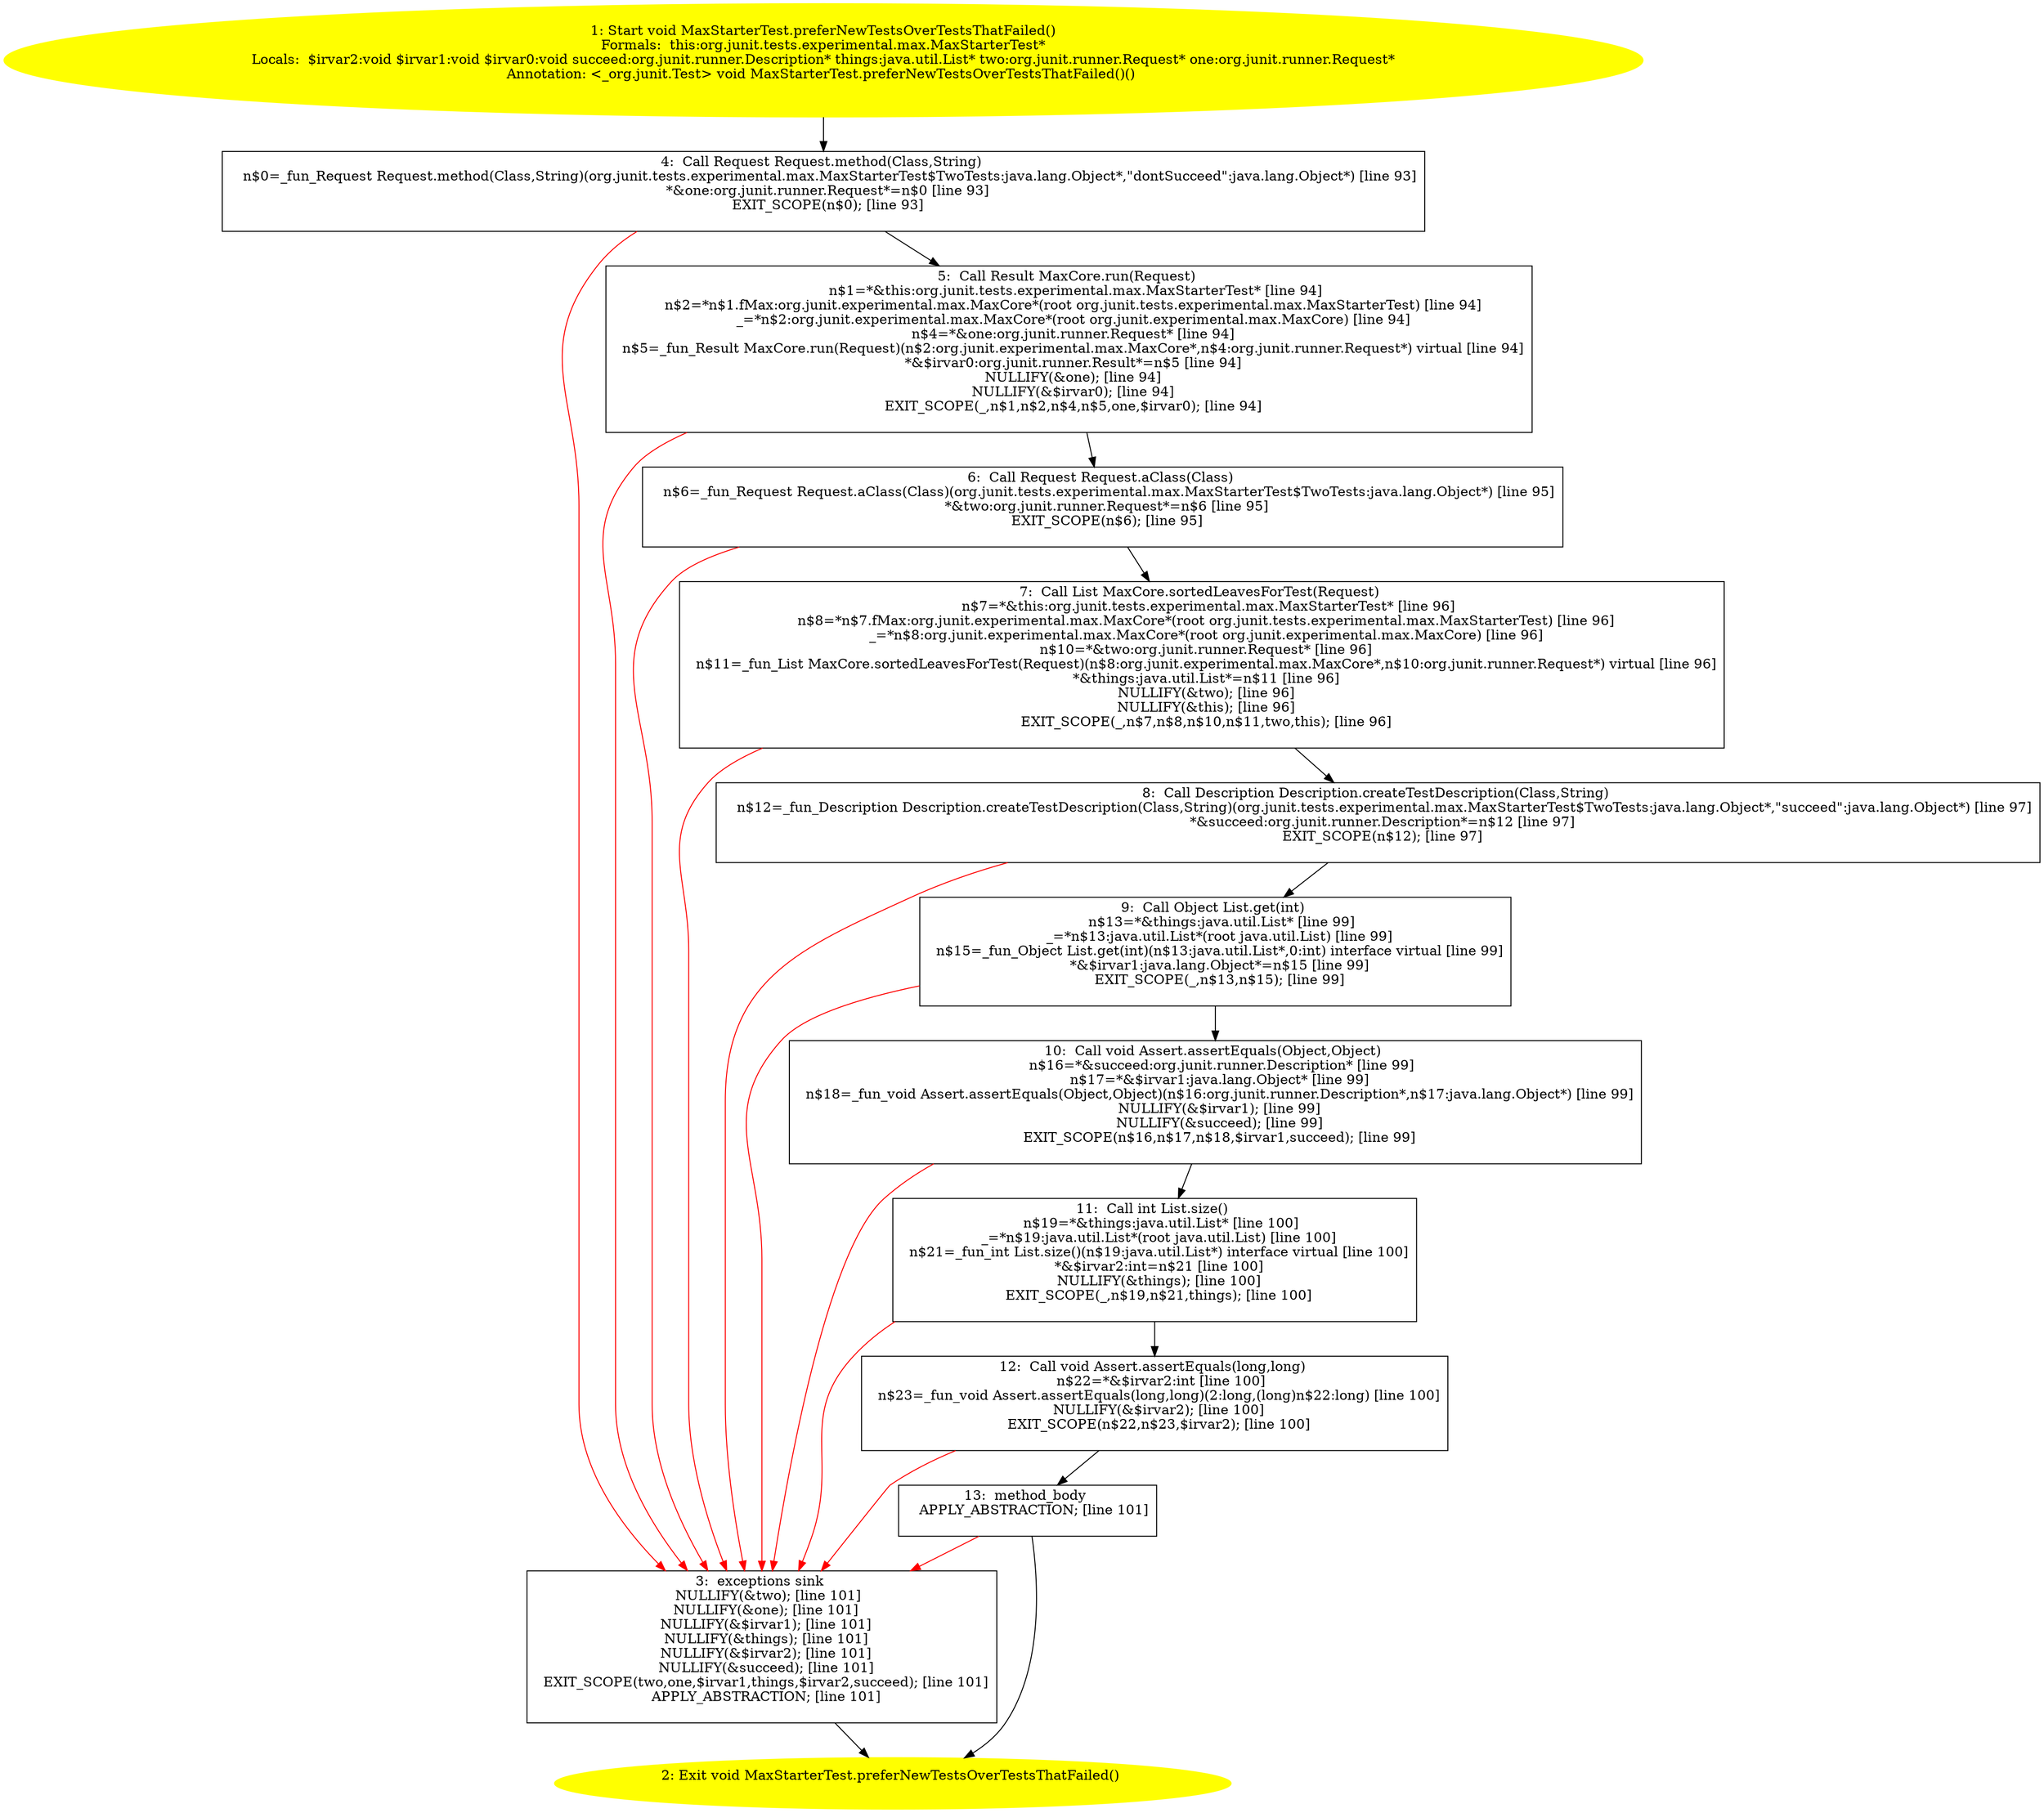/* @generated */
digraph cfg {
"org.junit.tests.experimental.max.MaxStarterTest.preferNewTestsOverTestsThatFailed():void.a9ca91ddefb42fbd4009f0595a432dbf_1" [label="1: Start void MaxStarterTest.preferNewTestsOverTestsThatFailed()\nFormals:  this:org.junit.tests.experimental.max.MaxStarterTest*\nLocals:  $irvar2:void $irvar1:void $irvar0:void succeed:org.junit.runner.Description* things:java.util.List* two:org.junit.runner.Request* one:org.junit.runner.Request*\nAnnotation: <_org.junit.Test> void MaxStarterTest.preferNewTestsOverTestsThatFailed()() \n  " color=yellow style=filled]
	

	 "org.junit.tests.experimental.max.MaxStarterTest.preferNewTestsOverTestsThatFailed():void.a9ca91ddefb42fbd4009f0595a432dbf_1" -> "org.junit.tests.experimental.max.MaxStarterTest.preferNewTestsOverTestsThatFailed():void.a9ca91ddefb42fbd4009f0595a432dbf_4" ;
"org.junit.tests.experimental.max.MaxStarterTest.preferNewTestsOverTestsThatFailed():void.a9ca91ddefb42fbd4009f0595a432dbf_2" [label="2: Exit void MaxStarterTest.preferNewTestsOverTestsThatFailed() \n  " color=yellow style=filled]
	

"org.junit.tests.experimental.max.MaxStarterTest.preferNewTestsOverTestsThatFailed():void.a9ca91ddefb42fbd4009f0595a432dbf_3" [label="3:  exceptions sink \n   NULLIFY(&two); [line 101]\n  NULLIFY(&one); [line 101]\n  NULLIFY(&$irvar1); [line 101]\n  NULLIFY(&things); [line 101]\n  NULLIFY(&$irvar2); [line 101]\n  NULLIFY(&succeed); [line 101]\n  EXIT_SCOPE(two,one,$irvar1,things,$irvar2,succeed); [line 101]\n  APPLY_ABSTRACTION; [line 101]\n " shape="box"]
	

	 "org.junit.tests.experimental.max.MaxStarterTest.preferNewTestsOverTestsThatFailed():void.a9ca91ddefb42fbd4009f0595a432dbf_3" -> "org.junit.tests.experimental.max.MaxStarterTest.preferNewTestsOverTestsThatFailed():void.a9ca91ddefb42fbd4009f0595a432dbf_2" ;
"org.junit.tests.experimental.max.MaxStarterTest.preferNewTestsOverTestsThatFailed():void.a9ca91ddefb42fbd4009f0595a432dbf_4" [label="4:  Call Request Request.method(Class,String) \n   n$0=_fun_Request Request.method(Class,String)(org.junit.tests.experimental.max.MaxStarterTest$TwoTests:java.lang.Object*,\"dontSucceed\":java.lang.Object*) [line 93]\n  *&one:org.junit.runner.Request*=n$0 [line 93]\n  EXIT_SCOPE(n$0); [line 93]\n " shape="box"]
	

	 "org.junit.tests.experimental.max.MaxStarterTest.preferNewTestsOverTestsThatFailed():void.a9ca91ddefb42fbd4009f0595a432dbf_4" -> "org.junit.tests.experimental.max.MaxStarterTest.preferNewTestsOverTestsThatFailed():void.a9ca91ddefb42fbd4009f0595a432dbf_5" ;
	 "org.junit.tests.experimental.max.MaxStarterTest.preferNewTestsOverTestsThatFailed():void.a9ca91ddefb42fbd4009f0595a432dbf_4" -> "org.junit.tests.experimental.max.MaxStarterTest.preferNewTestsOverTestsThatFailed():void.a9ca91ddefb42fbd4009f0595a432dbf_3" [color="red" ];
"org.junit.tests.experimental.max.MaxStarterTest.preferNewTestsOverTestsThatFailed():void.a9ca91ddefb42fbd4009f0595a432dbf_5" [label="5:  Call Result MaxCore.run(Request) \n   n$1=*&this:org.junit.tests.experimental.max.MaxStarterTest* [line 94]\n  n$2=*n$1.fMax:org.junit.experimental.max.MaxCore*(root org.junit.tests.experimental.max.MaxStarterTest) [line 94]\n  _=*n$2:org.junit.experimental.max.MaxCore*(root org.junit.experimental.max.MaxCore) [line 94]\n  n$4=*&one:org.junit.runner.Request* [line 94]\n  n$5=_fun_Result MaxCore.run(Request)(n$2:org.junit.experimental.max.MaxCore*,n$4:org.junit.runner.Request*) virtual [line 94]\n  *&$irvar0:org.junit.runner.Result*=n$5 [line 94]\n  NULLIFY(&one); [line 94]\n  NULLIFY(&$irvar0); [line 94]\n  EXIT_SCOPE(_,n$1,n$2,n$4,n$5,one,$irvar0); [line 94]\n " shape="box"]
	

	 "org.junit.tests.experimental.max.MaxStarterTest.preferNewTestsOverTestsThatFailed():void.a9ca91ddefb42fbd4009f0595a432dbf_5" -> "org.junit.tests.experimental.max.MaxStarterTest.preferNewTestsOverTestsThatFailed():void.a9ca91ddefb42fbd4009f0595a432dbf_6" ;
	 "org.junit.tests.experimental.max.MaxStarterTest.preferNewTestsOverTestsThatFailed():void.a9ca91ddefb42fbd4009f0595a432dbf_5" -> "org.junit.tests.experimental.max.MaxStarterTest.preferNewTestsOverTestsThatFailed():void.a9ca91ddefb42fbd4009f0595a432dbf_3" [color="red" ];
"org.junit.tests.experimental.max.MaxStarterTest.preferNewTestsOverTestsThatFailed():void.a9ca91ddefb42fbd4009f0595a432dbf_6" [label="6:  Call Request Request.aClass(Class) \n   n$6=_fun_Request Request.aClass(Class)(org.junit.tests.experimental.max.MaxStarterTest$TwoTests:java.lang.Object*) [line 95]\n  *&two:org.junit.runner.Request*=n$6 [line 95]\n  EXIT_SCOPE(n$6); [line 95]\n " shape="box"]
	

	 "org.junit.tests.experimental.max.MaxStarterTest.preferNewTestsOverTestsThatFailed():void.a9ca91ddefb42fbd4009f0595a432dbf_6" -> "org.junit.tests.experimental.max.MaxStarterTest.preferNewTestsOverTestsThatFailed():void.a9ca91ddefb42fbd4009f0595a432dbf_7" ;
	 "org.junit.tests.experimental.max.MaxStarterTest.preferNewTestsOverTestsThatFailed():void.a9ca91ddefb42fbd4009f0595a432dbf_6" -> "org.junit.tests.experimental.max.MaxStarterTest.preferNewTestsOverTestsThatFailed():void.a9ca91ddefb42fbd4009f0595a432dbf_3" [color="red" ];
"org.junit.tests.experimental.max.MaxStarterTest.preferNewTestsOverTestsThatFailed():void.a9ca91ddefb42fbd4009f0595a432dbf_7" [label="7:  Call List MaxCore.sortedLeavesForTest(Request) \n   n$7=*&this:org.junit.tests.experimental.max.MaxStarterTest* [line 96]\n  n$8=*n$7.fMax:org.junit.experimental.max.MaxCore*(root org.junit.tests.experimental.max.MaxStarterTest) [line 96]\n  _=*n$8:org.junit.experimental.max.MaxCore*(root org.junit.experimental.max.MaxCore) [line 96]\n  n$10=*&two:org.junit.runner.Request* [line 96]\n  n$11=_fun_List MaxCore.sortedLeavesForTest(Request)(n$8:org.junit.experimental.max.MaxCore*,n$10:org.junit.runner.Request*) virtual [line 96]\n  *&things:java.util.List*=n$11 [line 96]\n  NULLIFY(&two); [line 96]\n  NULLIFY(&this); [line 96]\n  EXIT_SCOPE(_,n$7,n$8,n$10,n$11,two,this); [line 96]\n " shape="box"]
	

	 "org.junit.tests.experimental.max.MaxStarterTest.preferNewTestsOverTestsThatFailed():void.a9ca91ddefb42fbd4009f0595a432dbf_7" -> "org.junit.tests.experimental.max.MaxStarterTest.preferNewTestsOverTestsThatFailed():void.a9ca91ddefb42fbd4009f0595a432dbf_8" ;
	 "org.junit.tests.experimental.max.MaxStarterTest.preferNewTestsOverTestsThatFailed():void.a9ca91ddefb42fbd4009f0595a432dbf_7" -> "org.junit.tests.experimental.max.MaxStarterTest.preferNewTestsOverTestsThatFailed():void.a9ca91ddefb42fbd4009f0595a432dbf_3" [color="red" ];
"org.junit.tests.experimental.max.MaxStarterTest.preferNewTestsOverTestsThatFailed():void.a9ca91ddefb42fbd4009f0595a432dbf_8" [label="8:  Call Description Description.createTestDescription(Class,String) \n   n$12=_fun_Description Description.createTestDescription(Class,String)(org.junit.tests.experimental.max.MaxStarterTest$TwoTests:java.lang.Object*,\"succeed\":java.lang.Object*) [line 97]\n  *&succeed:org.junit.runner.Description*=n$12 [line 97]\n  EXIT_SCOPE(n$12); [line 97]\n " shape="box"]
	

	 "org.junit.tests.experimental.max.MaxStarterTest.preferNewTestsOverTestsThatFailed():void.a9ca91ddefb42fbd4009f0595a432dbf_8" -> "org.junit.tests.experimental.max.MaxStarterTest.preferNewTestsOverTestsThatFailed():void.a9ca91ddefb42fbd4009f0595a432dbf_9" ;
	 "org.junit.tests.experimental.max.MaxStarterTest.preferNewTestsOverTestsThatFailed():void.a9ca91ddefb42fbd4009f0595a432dbf_8" -> "org.junit.tests.experimental.max.MaxStarterTest.preferNewTestsOverTestsThatFailed():void.a9ca91ddefb42fbd4009f0595a432dbf_3" [color="red" ];
"org.junit.tests.experimental.max.MaxStarterTest.preferNewTestsOverTestsThatFailed():void.a9ca91ddefb42fbd4009f0595a432dbf_9" [label="9:  Call Object List.get(int) \n   n$13=*&things:java.util.List* [line 99]\n  _=*n$13:java.util.List*(root java.util.List) [line 99]\n  n$15=_fun_Object List.get(int)(n$13:java.util.List*,0:int) interface virtual [line 99]\n  *&$irvar1:java.lang.Object*=n$15 [line 99]\n  EXIT_SCOPE(_,n$13,n$15); [line 99]\n " shape="box"]
	

	 "org.junit.tests.experimental.max.MaxStarterTest.preferNewTestsOverTestsThatFailed():void.a9ca91ddefb42fbd4009f0595a432dbf_9" -> "org.junit.tests.experimental.max.MaxStarterTest.preferNewTestsOverTestsThatFailed():void.a9ca91ddefb42fbd4009f0595a432dbf_10" ;
	 "org.junit.tests.experimental.max.MaxStarterTest.preferNewTestsOverTestsThatFailed():void.a9ca91ddefb42fbd4009f0595a432dbf_9" -> "org.junit.tests.experimental.max.MaxStarterTest.preferNewTestsOverTestsThatFailed():void.a9ca91ddefb42fbd4009f0595a432dbf_3" [color="red" ];
"org.junit.tests.experimental.max.MaxStarterTest.preferNewTestsOverTestsThatFailed():void.a9ca91ddefb42fbd4009f0595a432dbf_10" [label="10:  Call void Assert.assertEquals(Object,Object) \n   n$16=*&succeed:org.junit.runner.Description* [line 99]\n  n$17=*&$irvar1:java.lang.Object* [line 99]\n  n$18=_fun_void Assert.assertEquals(Object,Object)(n$16:org.junit.runner.Description*,n$17:java.lang.Object*) [line 99]\n  NULLIFY(&$irvar1); [line 99]\n  NULLIFY(&succeed); [line 99]\n  EXIT_SCOPE(n$16,n$17,n$18,$irvar1,succeed); [line 99]\n " shape="box"]
	

	 "org.junit.tests.experimental.max.MaxStarterTest.preferNewTestsOverTestsThatFailed():void.a9ca91ddefb42fbd4009f0595a432dbf_10" -> "org.junit.tests.experimental.max.MaxStarterTest.preferNewTestsOverTestsThatFailed():void.a9ca91ddefb42fbd4009f0595a432dbf_11" ;
	 "org.junit.tests.experimental.max.MaxStarterTest.preferNewTestsOverTestsThatFailed():void.a9ca91ddefb42fbd4009f0595a432dbf_10" -> "org.junit.tests.experimental.max.MaxStarterTest.preferNewTestsOverTestsThatFailed():void.a9ca91ddefb42fbd4009f0595a432dbf_3" [color="red" ];
"org.junit.tests.experimental.max.MaxStarterTest.preferNewTestsOverTestsThatFailed():void.a9ca91ddefb42fbd4009f0595a432dbf_11" [label="11:  Call int List.size() \n   n$19=*&things:java.util.List* [line 100]\n  _=*n$19:java.util.List*(root java.util.List) [line 100]\n  n$21=_fun_int List.size()(n$19:java.util.List*) interface virtual [line 100]\n  *&$irvar2:int=n$21 [line 100]\n  NULLIFY(&things); [line 100]\n  EXIT_SCOPE(_,n$19,n$21,things); [line 100]\n " shape="box"]
	

	 "org.junit.tests.experimental.max.MaxStarterTest.preferNewTestsOverTestsThatFailed():void.a9ca91ddefb42fbd4009f0595a432dbf_11" -> "org.junit.tests.experimental.max.MaxStarterTest.preferNewTestsOverTestsThatFailed():void.a9ca91ddefb42fbd4009f0595a432dbf_12" ;
	 "org.junit.tests.experimental.max.MaxStarterTest.preferNewTestsOverTestsThatFailed():void.a9ca91ddefb42fbd4009f0595a432dbf_11" -> "org.junit.tests.experimental.max.MaxStarterTest.preferNewTestsOverTestsThatFailed():void.a9ca91ddefb42fbd4009f0595a432dbf_3" [color="red" ];
"org.junit.tests.experimental.max.MaxStarterTest.preferNewTestsOverTestsThatFailed():void.a9ca91ddefb42fbd4009f0595a432dbf_12" [label="12:  Call void Assert.assertEquals(long,long) \n   n$22=*&$irvar2:int [line 100]\n  n$23=_fun_void Assert.assertEquals(long,long)(2:long,(long)n$22:long) [line 100]\n  NULLIFY(&$irvar2); [line 100]\n  EXIT_SCOPE(n$22,n$23,$irvar2); [line 100]\n " shape="box"]
	

	 "org.junit.tests.experimental.max.MaxStarterTest.preferNewTestsOverTestsThatFailed():void.a9ca91ddefb42fbd4009f0595a432dbf_12" -> "org.junit.tests.experimental.max.MaxStarterTest.preferNewTestsOverTestsThatFailed():void.a9ca91ddefb42fbd4009f0595a432dbf_13" ;
	 "org.junit.tests.experimental.max.MaxStarterTest.preferNewTestsOverTestsThatFailed():void.a9ca91ddefb42fbd4009f0595a432dbf_12" -> "org.junit.tests.experimental.max.MaxStarterTest.preferNewTestsOverTestsThatFailed():void.a9ca91ddefb42fbd4009f0595a432dbf_3" [color="red" ];
"org.junit.tests.experimental.max.MaxStarterTest.preferNewTestsOverTestsThatFailed():void.a9ca91ddefb42fbd4009f0595a432dbf_13" [label="13:  method_body \n   APPLY_ABSTRACTION; [line 101]\n " shape="box"]
	

	 "org.junit.tests.experimental.max.MaxStarterTest.preferNewTestsOverTestsThatFailed():void.a9ca91ddefb42fbd4009f0595a432dbf_13" -> "org.junit.tests.experimental.max.MaxStarterTest.preferNewTestsOverTestsThatFailed():void.a9ca91ddefb42fbd4009f0595a432dbf_2" ;
	 "org.junit.tests.experimental.max.MaxStarterTest.preferNewTestsOverTestsThatFailed():void.a9ca91ddefb42fbd4009f0595a432dbf_13" -> "org.junit.tests.experimental.max.MaxStarterTest.preferNewTestsOverTestsThatFailed():void.a9ca91ddefb42fbd4009f0595a432dbf_3" [color="red" ];
}
